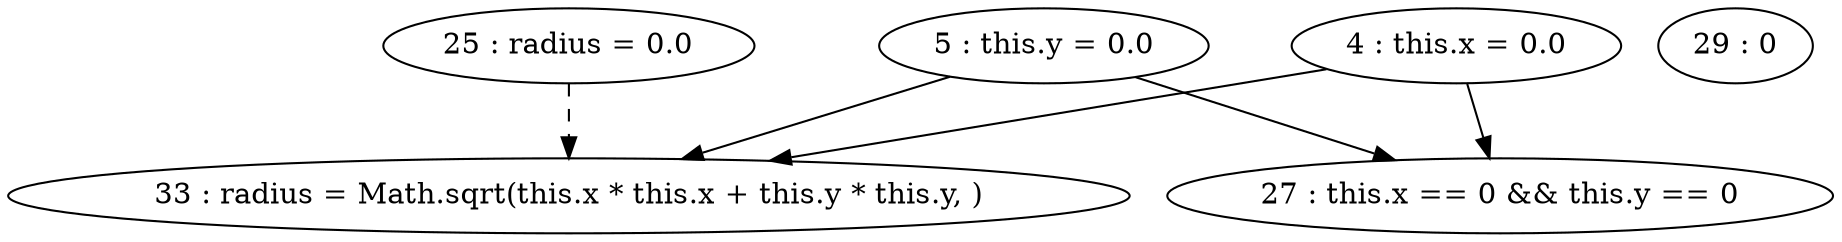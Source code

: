 digraph G {
"4 : this.x = 0.0"
"4 : this.x = 0.0" -> "33 : radius = Math.sqrt(this.x * this.x + this.y * this.y, )"
"4 : this.x = 0.0" -> "27 : this.x == 0 && this.y == 0"
"5 : this.y = 0.0"
"5 : this.y = 0.0" -> "33 : radius = Math.sqrt(this.x * this.x + this.y * this.y, )"
"5 : this.y = 0.0" -> "27 : this.x == 0 && this.y == 0"
"25 : radius = 0.0"
"25 : radius = 0.0" -> "33 : radius = Math.sqrt(this.x * this.x + this.y * this.y, )" [style=dashed]
"27 : this.x == 0 && this.y == 0"
"29 : 0"
"33 : radius = Math.sqrt(this.x * this.x + this.y * this.y, )"
}